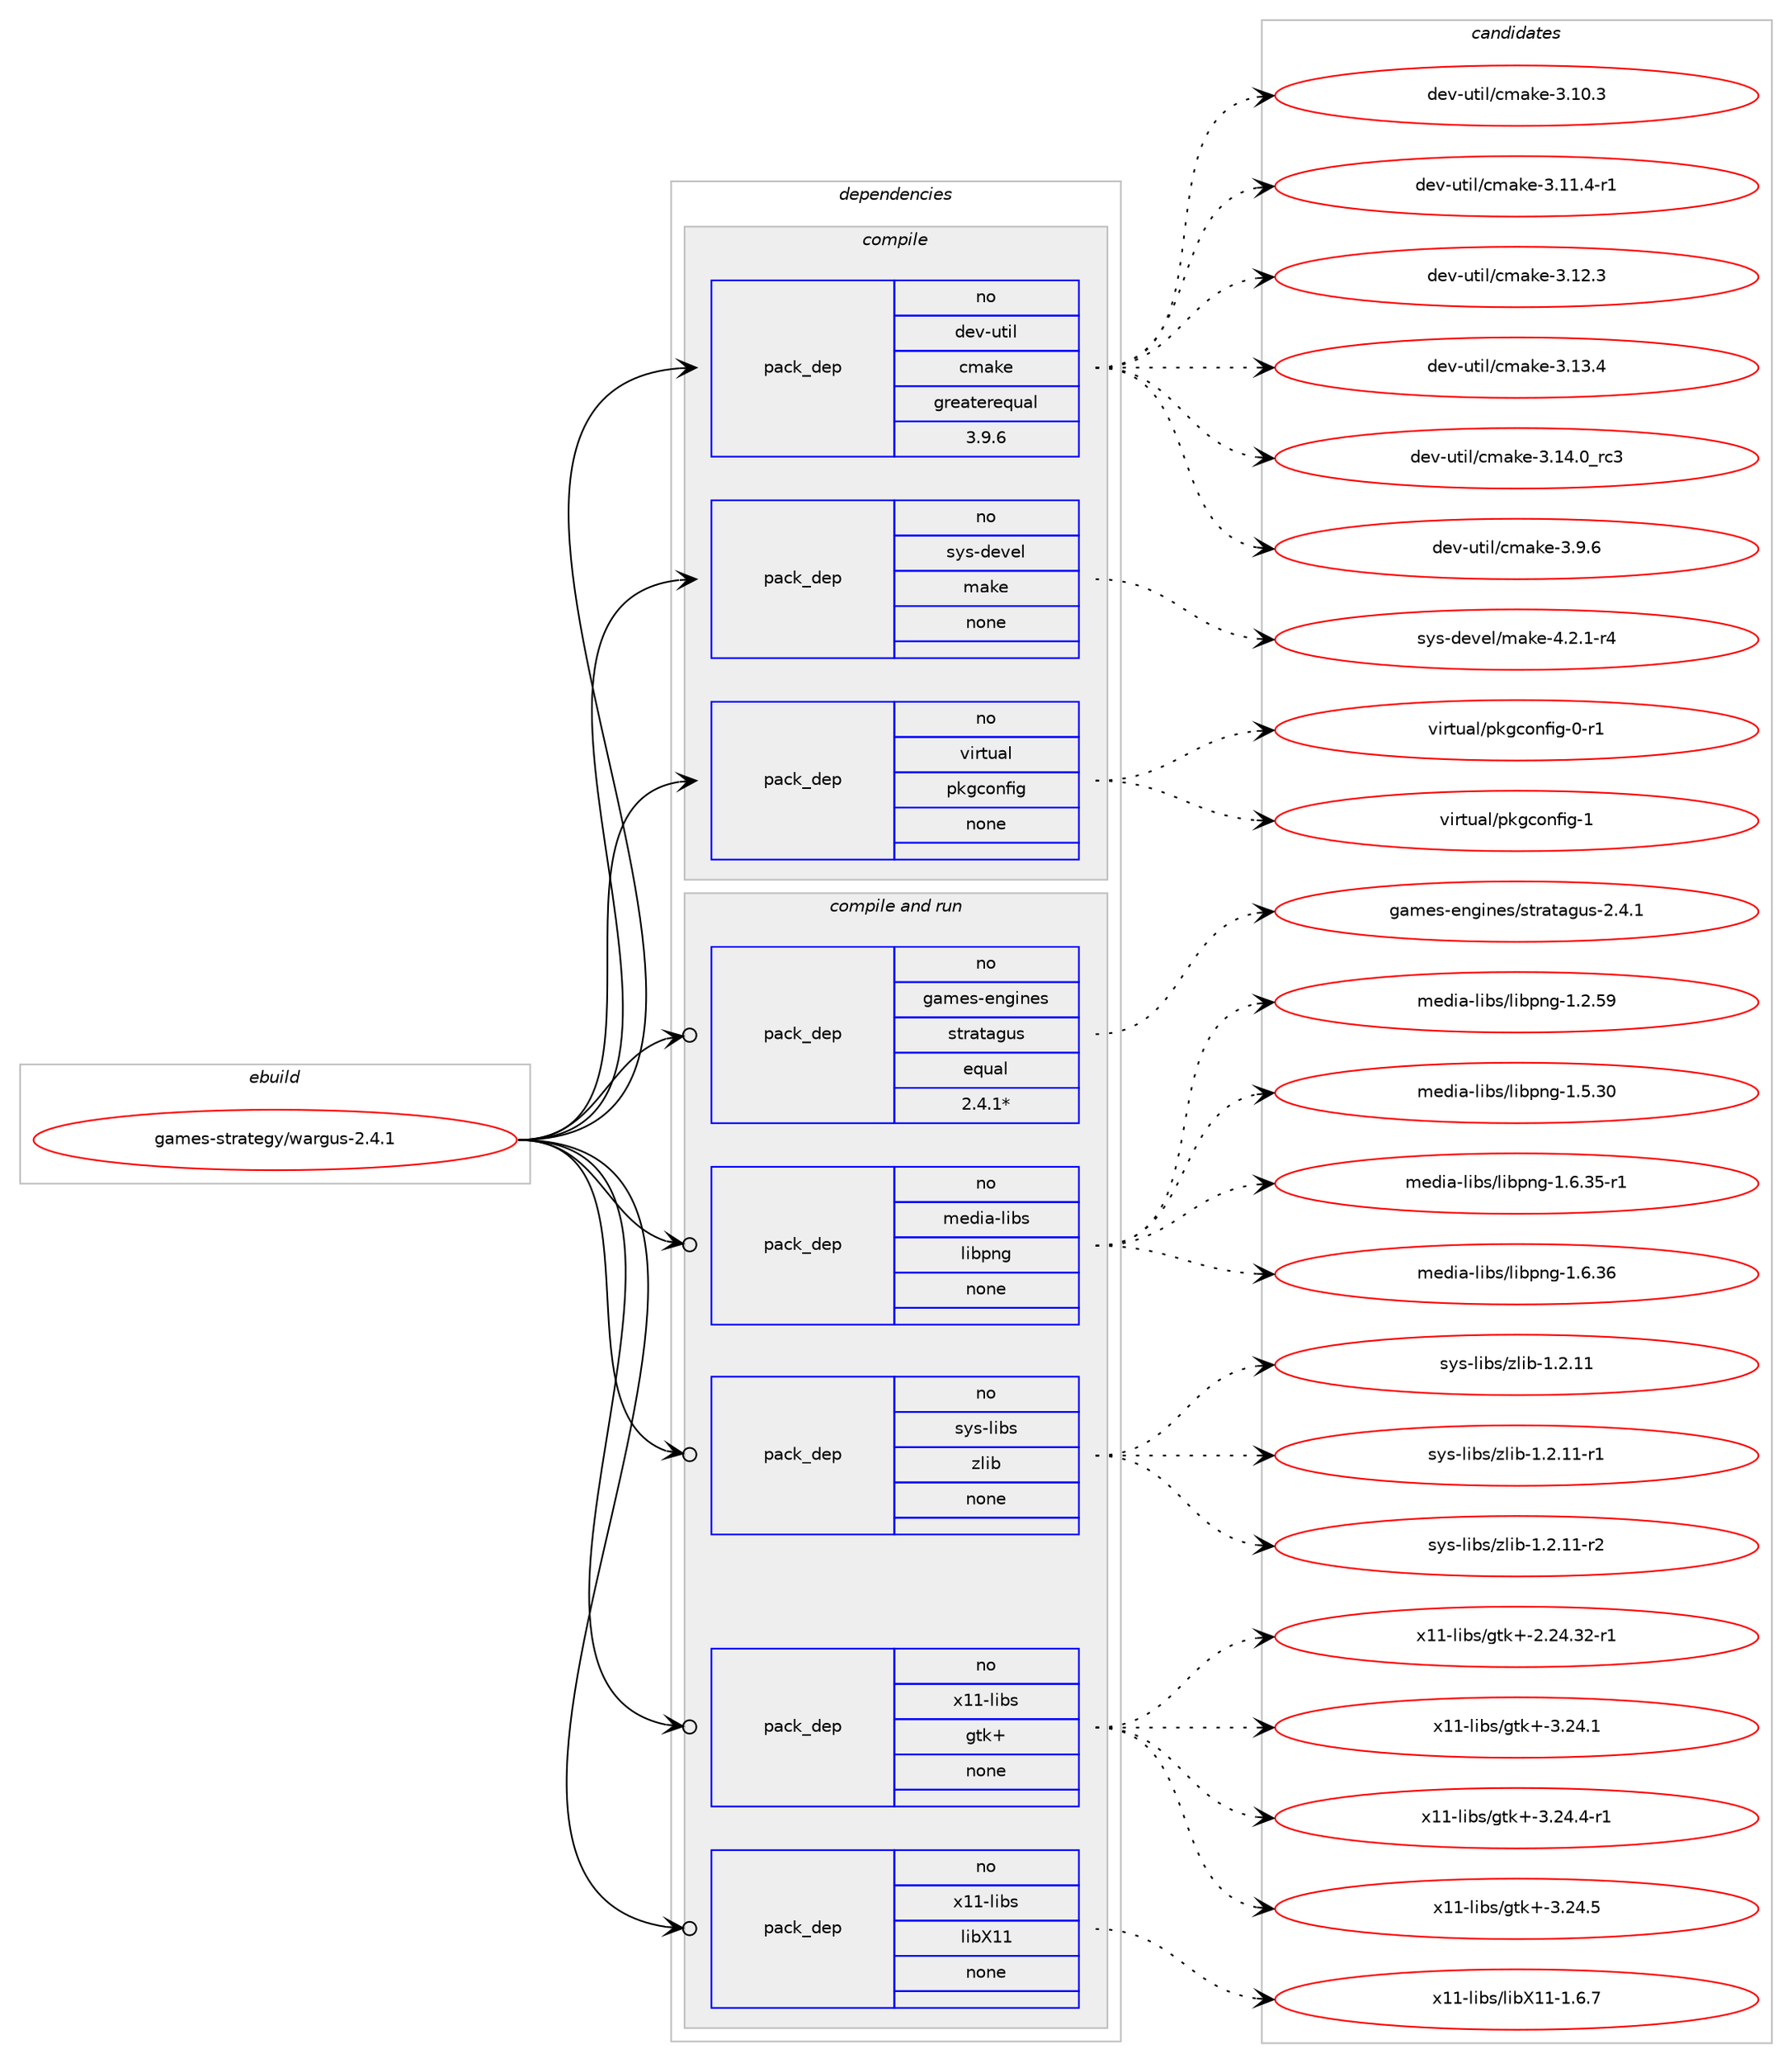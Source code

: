 digraph prolog {

# *************
# Graph options
# *************

newrank=true;
concentrate=true;
compound=true;
graph [rankdir=LR,fontname=Helvetica,fontsize=10,ranksep=1.5];#, ranksep=2.5, nodesep=0.2];
edge  [arrowhead=vee];
node  [fontname=Helvetica,fontsize=10];

# **********
# The ebuild
# **********

subgraph cluster_leftcol {
color=gray;
rank=same;
label=<<i>ebuild</i>>;
id [label="games-strategy/wargus-2.4.1", color=red, width=4, href="../games-strategy/wargus-2.4.1.svg"];
}

# ****************
# The dependencies
# ****************

subgraph cluster_midcol {
color=gray;
label=<<i>dependencies</i>>;
subgraph cluster_compile {
fillcolor="#eeeeee";
style=filled;
label=<<i>compile</i>>;
subgraph pack1110438 {
dependency1561800 [label=<<TABLE BORDER="0" CELLBORDER="1" CELLSPACING="0" CELLPADDING="4" WIDTH="220"><TR><TD ROWSPAN="6" CELLPADDING="30">pack_dep</TD></TR><TR><TD WIDTH="110">no</TD></TR><TR><TD>dev-util</TD></TR><TR><TD>cmake</TD></TR><TR><TD>greaterequal</TD></TR><TR><TD>3.9.6</TD></TR></TABLE>>, shape=none, color=blue];
}
id:e -> dependency1561800:w [weight=20,style="solid",arrowhead="vee"];
subgraph pack1110439 {
dependency1561801 [label=<<TABLE BORDER="0" CELLBORDER="1" CELLSPACING="0" CELLPADDING="4" WIDTH="220"><TR><TD ROWSPAN="6" CELLPADDING="30">pack_dep</TD></TR><TR><TD WIDTH="110">no</TD></TR><TR><TD>sys-devel</TD></TR><TR><TD>make</TD></TR><TR><TD>none</TD></TR><TR><TD></TD></TR></TABLE>>, shape=none, color=blue];
}
id:e -> dependency1561801:w [weight=20,style="solid",arrowhead="vee"];
subgraph pack1110440 {
dependency1561802 [label=<<TABLE BORDER="0" CELLBORDER="1" CELLSPACING="0" CELLPADDING="4" WIDTH="220"><TR><TD ROWSPAN="6" CELLPADDING="30">pack_dep</TD></TR><TR><TD WIDTH="110">no</TD></TR><TR><TD>virtual</TD></TR><TR><TD>pkgconfig</TD></TR><TR><TD>none</TD></TR><TR><TD></TD></TR></TABLE>>, shape=none, color=blue];
}
id:e -> dependency1561802:w [weight=20,style="solid",arrowhead="vee"];
}
subgraph cluster_compileandrun {
fillcolor="#eeeeee";
style=filled;
label=<<i>compile and run</i>>;
subgraph pack1110441 {
dependency1561803 [label=<<TABLE BORDER="0" CELLBORDER="1" CELLSPACING="0" CELLPADDING="4" WIDTH="220"><TR><TD ROWSPAN="6" CELLPADDING="30">pack_dep</TD></TR><TR><TD WIDTH="110">no</TD></TR><TR><TD>games-engines</TD></TR><TR><TD>stratagus</TD></TR><TR><TD>equal</TD></TR><TR><TD>2.4.1*</TD></TR></TABLE>>, shape=none, color=blue];
}
id:e -> dependency1561803:w [weight=20,style="solid",arrowhead="odotvee"];
subgraph pack1110442 {
dependency1561804 [label=<<TABLE BORDER="0" CELLBORDER="1" CELLSPACING="0" CELLPADDING="4" WIDTH="220"><TR><TD ROWSPAN="6" CELLPADDING="30">pack_dep</TD></TR><TR><TD WIDTH="110">no</TD></TR><TR><TD>media-libs</TD></TR><TR><TD>libpng</TD></TR><TR><TD>none</TD></TR><TR><TD></TD></TR></TABLE>>, shape=none, color=blue];
}
id:e -> dependency1561804:w [weight=20,style="solid",arrowhead="odotvee"];
subgraph pack1110443 {
dependency1561805 [label=<<TABLE BORDER="0" CELLBORDER="1" CELLSPACING="0" CELLPADDING="4" WIDTH="220"><TR><TD ROWSPAN="6" CELLPADDING="30">pack_dep</TD></TR><TR><TD WIDTH="110">no</TD></TR><TR><TD>sys-libs</TD></TR><TR><TD>zlib</TD></TR><TR><TD>none</TD></TR><TR><TD></TD></TR></TABLE>>, shape=none, color=blue];
}
id:e -> dependency1561805:w [weight=20,style="solid",arrowhead="odotvee"];
subgraph pack1110444 {
dependency1561806 [label=<<TABLE BORDER="0" CELLBORDER="1" CELLSPACING="0" CELLPADDING="4" WIDTH="220"><TR><TD ROWSPAN="6" CELLPADDING="30">pack_dep</TD></TR><TR><TD WIDTH="110">no</TD></TR><TR><TD>x11-libs</TD></TR><TR><TD>gtk+</TD></TR><TR><TD>none</TD></TR><TR><TD></TD></TR></TABLE>>, shape=none, color=blue];
}
id:e -> dependency1561806:w [weight=20,style="solid",arrowhead="odotvee"];
subgraph pack1110445 {
dependency1561807 [label=<<TABLE BORDER="0" CELLBORDER="1" CELLSPACING="0" CELLPADDING="4" WIDTH="220"><TR><TD ROWSPAN="6" CELLPADDING="30">pack_dep</TD></TR><TR><TD WIDTH="110">no</TD></TR><TR><TD>x11-libs</TD></TR><TR><TD>libX11</TD></TR><TR><TD>none</TD></TR><TR><TD></TD></TR></TABLE>>, shape=none, color=blue];
}
id:e -> dependency1561807:w [weight=20,style="solid",arrowhead="odotvee"];
}
subgraph cluster_run {
fillcolor="#eeeeee";
style=filled;
label=<<i>run</i>>;
}
}

# **************
# The candidates
# **************

subgraph cluster_choices {
rank=same;
color=gray;
label=<<i>candidates</i>>;

subgraph choice1110438 {
color=black;
nodesep=1;
choice1001011184511711610510847991099710710145514649484651 [label="dev-util/cmake-3.10.3", color=red, width=4,href="../dev-util/cmake-3.10.3.svg"];
choice10010111845117116105108479910997107101455146494946524511449 [label="dev-util/cmake-3.11.4-r1", color=red, width=4,href="../dev-util/cmake-3.11.4-r1.svg"];
choice1001011184511711610510847991099710710145514649504651 [label="dev-util/cmake-3.12.3", color=red, width=4,href="../dev-util/cmake-3.12.3.svg"];
choice1001011184511711610510847991099710710145514649514652 [label="dev-util/cmake-3.13.4", color=red, width=4,href="../dev-util/cmake-3.13.4.svg"];
choice1001011184511711610510847991099710710145514649524648951149951 [label="dev-util/cmake-3.14.0_rc3", color=red, width=4,href="../dev-util/cmake-3.14.0_rc3.svg"];
choice10010111845117116105108479910997107101455146574654 [label="dev-util/cmake-3.9.6", color=red, width=4,href="../dev-util/cmake-3.9.6.svg"];
dependency1561800:e -> choice1001011184511711610510847991099710710145514649484651:w [style=dotted,weight="100"];
dependency1561800:e -> choice10010111845117116105108479910997107101455146494946524511449:w [style=dotted,weight="100"];
dependency1561800:e -> choice1001011184511711610510847991099710710145514649504651:w [style=dotted,weight="100"];
dependency1561800:e -> choice1001011184511711610510847991099710710145514649514652:w [style=dotted,weight="100"];
dependency1561800:e -> choice1001011184511711610510847991099710710145514649524648951149951:w [style=dotted,weight="100"];
dependency1561800:e -> choice10010111845117116105108479910997107101455146574654:w [style=dotted,weight="100"];
}
subgraph choice1110439 {
color=black;
nodesep=1;
choice1151211154510010111810110847109971071014552465046494511452 [label="sys-devel/make-4.2.1-r4", color=red, width=4,href="../sys-devel/make-4.2.1-r4.svg"];
dependency1561801:e -> choice1151211154510010111810110847109971071014552465046494511452:w [style=dotted,weight="100"];
}
subgraph choice1110440 {
color=black;
nodesep=1;
choice11810511411611797108471121071039911111010210510345484511449 [label="virtual/pkgconfig-0-r1", color=red, width=4,href="../virtual/pkgconfig-0-r1.svg"];
choice1181051141161179710847112107103991111101021051034549 [label="virtual/pkgconfig-1", color=red, width=4,href="../virtual/pkgconfig-1.svg"];
dependency1561802:e -> choice11810511411611797108471121071039911111010210510345484511449:w [style=dotted,weight="100"];
dependency1561802:e -> choice1181051141161179710847112107103991111101021051034549:w [style=dotted,weight="100"];
}
subgraph choice1110441 {
color=black;
nodesep=1;
choice1039710910111545101110103105110101115471151161149711697103117115455046524649 [label="games-engines/stratagus-2.4.1", color=red, width=4,href="../games-engines/stratagus-2.4.1.svg"];
dependency1561803:e -> choice1039710910111545101110103105110101115471151161149711697103117115455046524649:w [style=dotted,weight="100"];
}
subgraph choice1110442 {
color=black;
nodesep=1;
choice109101100105974510810598115471081059811211010345494650465357 [label="media-libs/libpng-1.2.59", color=red, width=4,href="../media-libs/libpng-1.2.59.svg"];
choice109101100105974510810598115471081059811211010345494653465148 [label="media-libs/libpng-1.5.30", color=red, width=4,href="../media-libs/libpng-1.5.30.svg"];
choice1091011001059745108105981154710810598112110103454946544651534511449 [label="media-libs/libpng-1.6.35-r1", color=red, width=4,href="../media-libs/libpng-1.6.35-r1.svg"];
choice109101100105974510810598115471081059811211010345494654465154 [label="media-libs/libpng-1.6.36", color=red, width=4,href="../media-libs/libpng-1.6.36.svg"];
dependency1561804:e -> choice109101100105974510810598115471081059811211010345494650465357:w [style=dotted,weight="100"];
dependency1561804:e -> choice109101100105974510810598115471081059811211010345494653465148:w [style=dotted,weight="100"];
dependency1561804:e -> choice1091011001059745108105981154710810598112110103454946544651534511449:w [style=dotted,weight="100"];
dependency1561804:e -> choice109101100105974510810598115471081059811211010345494654465154:w [style=dotted,weight="100"];
}
subgraph choice1110443 {
color=black;
nodesep=1;
choice1151211154510810598115471221081059845494650464949 [label="sys-libs/zlib-1.2.11", color=red, width=4,href="../sys-libs/zlib-1.2.11.svg"];
choice11512111545108105981154712210810598454946504649494511449 [label="sys-libs/zlib-1.2.11-r1", color=red, width=4,href="../sys-libs/zlib-1.2.11-r1.svg"];
choice11512111545108105981154712210810598454946504649494511450 [label="sys-libs/zlib-1.2.11-r2", color=red, width=4,href="../sys-libs/zlib-1.2.11-r2.svg"];
dependency1561805:e -> choice1151211154510810598115471221081059845494650464949:w [style=dotted,weight="100"];
dependency1561805:e -> choice11512111545108105981154712210810598454946504649494511449:w [style=dotted,weight="100"];
dependency1561805:e -> choice11512111545108105981154712210810598454946504649494511450:w [style=dotted,weight="100"];
}
subgraph choice1110444 {
color=black;
nodesep=1;
choice12049494510810598115471031161074345504650524651504511449 [label="x11-libs/gtk+-2.24.32-r1", color=red, width=4,href="../x11-libs/gtk+-2.24.32-r1.svg"];
choice12049494510810598115471031161074345514650524649 [label="x11-libs/gtk+-3.24.1", color=red, width=4,href="../x11-libs/gtk+-3.24.1.svg"];
choice120494945108105981154710311610743455146505246524511449 [label="x11-libs/gtk+-3.24.4-r1", color=red, width=4,href="../x11-libs/gtk+-3.24.4-r1.svg"];
choice12049494510810598115471031161074345514650524653 [label="x11-libs/gtk+-3.24.5", color=red, width=4,href="../x11-libs/gtk+-3.24.5.svg"];
dependency1561806:e -> choice12049494510810598115471031161074345504650524651504511449:w [style=dotted,weight="100"];
dependency1561806:e -> choice12049494510810598115471031161074345514650524649:w [style=dotted,weight="100"];
dependency1561806:e -> choice120494945108105981154710311610743455146505246524511449:w [style=dotted,weight="100"];
dependency1561806:e -> choice12049494510810598115471031161074345514650524653:w [style=dotted,weight="100"];
}
subgraph choice1110445 {
color=black;
nodesep=1;
choice120494945108105981154710810598884949454946544655 [label="x11-libs/libX11-1.6.7", color=red, width=4,href="../x11-libs/libX11-1.6.7.svg"];
dependency1561807:e -> choice120494945108105981154710810598884949454946544655:w [style=dotted,weight="100"];
}
}

}
